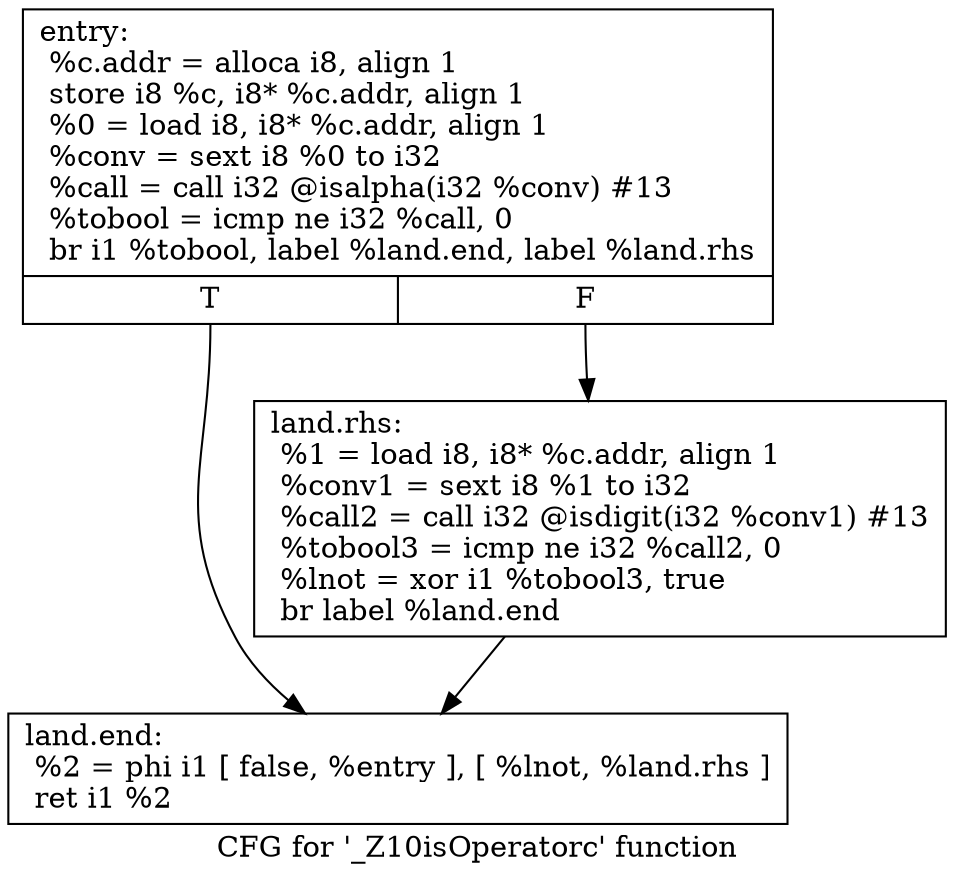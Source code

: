 digraph "CFG for '_Z10isOperatorc' function" {
	label="CFG for '_Z10isOperatorc' function";

	Node0x6b3b440 [shape=record,label="{entry:\l  %c.addr = alloca i8, align 1\l  store i8 %c, i8* %c.addr, align 1\l  %0 = load i8, i8* %c.addr, align 1\l  %conv = sext i8 %0 to i32\l  %call = call i32 @isalpha(i32 %conv) #13\l  %tobool = icmp ne i32 %call, 0\l  br i1 %tobool, label %land.end, label %land.rhs\l|{<s0>T|<s1>F}}"];
	Node0x6b3b440:s0 -> Node0x6b3b850;
	Node0x6b3b440:s1 -> Node0x6b3b930;
	Node0x6b3b930 [shape=record,label="{land.rhs:                                         \l  %1 = load i8, i8* %c.addr, align 1\l  %conv1 = sext i8 %1 to i32\l  %call2 = call i32 @isdigit(i32 %conv1) #13\l  %tobool3 = icmp ne i32 %call2, 0\l  %lnot = xor i1 %tobool3, true\l  br label %land.end\l}"];
	Node0x6b3b930 -> Node0x6b3b850;
	Node0x6b3b850 [shape=record,label="{land.end:                                         \l  %2 = phi i1 [ false, %entry ], [ %lnot, %land.rhs ]\l  ret i1 %2\l}"];
}
